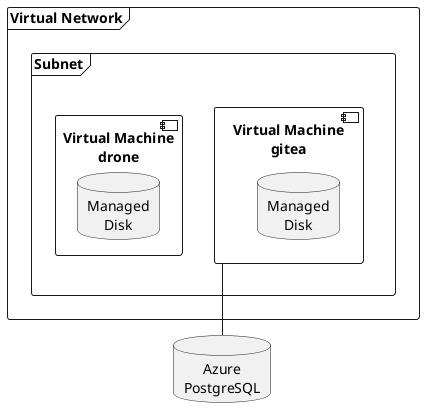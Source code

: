 @startuml vm-setup
skinparam monochrome true
skinparam defaulttextalignment center

frame "Virtual Network" as VNET {
  frame "Subnet" as subnet {
    component "Virtual Machine\ngitea" as VM1 {
      database "Managed\nDisk" as disk1
    }

    component "Virtual Machine\ndrone" as VM2 {
      database "Managed\nDisk" as disk2
    }
  }
}

database "Azure\nPostgreSQL" as psql
VM1 -- psql
@enduml

@startuml rp-setup
skinparam monochrome true
skinparam defaulttextalignment center

component "Virtual Machine" as VM1 {
  component Docker as docker1 {
    artifact "service A" as servicea
    artifact "service B" as serviceb
    artifact "traefik:latest" as traefik
  }
  traefik -- servicea: internal port\n<i>:3000
  traefik -- serviceb: <i>:3030
}
note left of VM1
  1x public IP
  service-a.mydomain.com
  service-b.io
end note

interface "service-a.mydomain.com <i>:80,443" as SSLa
interface "service-b.io <i>:80,443" as SSLb
interface "Traefik dashboard <i>:80,443" as SSL_traefik

SSLa -down- traefik
SSLb -down- traefik
SSL_traefik -down- traefik

@enduml

@startuml vm-gitea
skinparam monochrome true
skinparam defaulttextalignment center

component "Virtual Machine\ngitea" as VM1 {
  component Docker as docker1 {
    artifact "gitea/gitea:latest" as gitea
    artifact "traefik:latest" as traefik_git
    artifact "plantuml/plantuml-server:jetty" as plantuml
    artifact "docker daemon" as docker
  }
  database "Managed\nDisk" as disk1
  gitea .. disk1: /data/volumes/gitea
  traefik_git .. disk1: /data/volumes/traefik
  traefik_git .left. docker: /var/run/docker.sock
  traefik_git -- gitea: 3000
  traefik_git -- plantuml: 8080
}

database "Azure\nPostgreSQL" as psql
interface "Gitea Website <i>:80,443" as SSL_git
interface "Gitea git <i>:22" as SSH_git
interface "Traefik dashboard <i>:80,443" as SSL_traefik
interface "PlantUML <i>:80,443" as SSL_plantuml

psql -up- gitea: SSL

SSH_git --- gitea
SSL_git -down- traefik_git
SSL_plantuml -down- traefik_git
SSL_traefik -down- traefik_git
@enduml

@startuml vm-drone
skinparam monochrome true
skinparam defaulttextalignment center

component "Virtual Machine\ndocker" as VM2 {
  component Docker as docker2 {
    artifact "drone/drone:1.0.0-rc.6" as drone_server
    artifact "drone/agent:1.0.0-rc.6" as drone_agent
    artifact "traefik:latest" as traefik_build
    artifact "docker daemon" as docker
  }
  database "Managed\nDisk" as disk2
  drone_server .. disk2: /data/volumes/drone-server
  drone_server .left. docker: /var/run/docker.sock
  traefik_build -- drone_server: 3000
  traefik_build .left. docker: /var/run/docker.sock
}
interface "Traefik dashboard <i>:80,443" as SSL_traefik
interface "Drone Website <i>:80,443" as SSL_drone

SSL_drone -down- traefik_build
SSL_traefik -down- traefik_build
@enduml